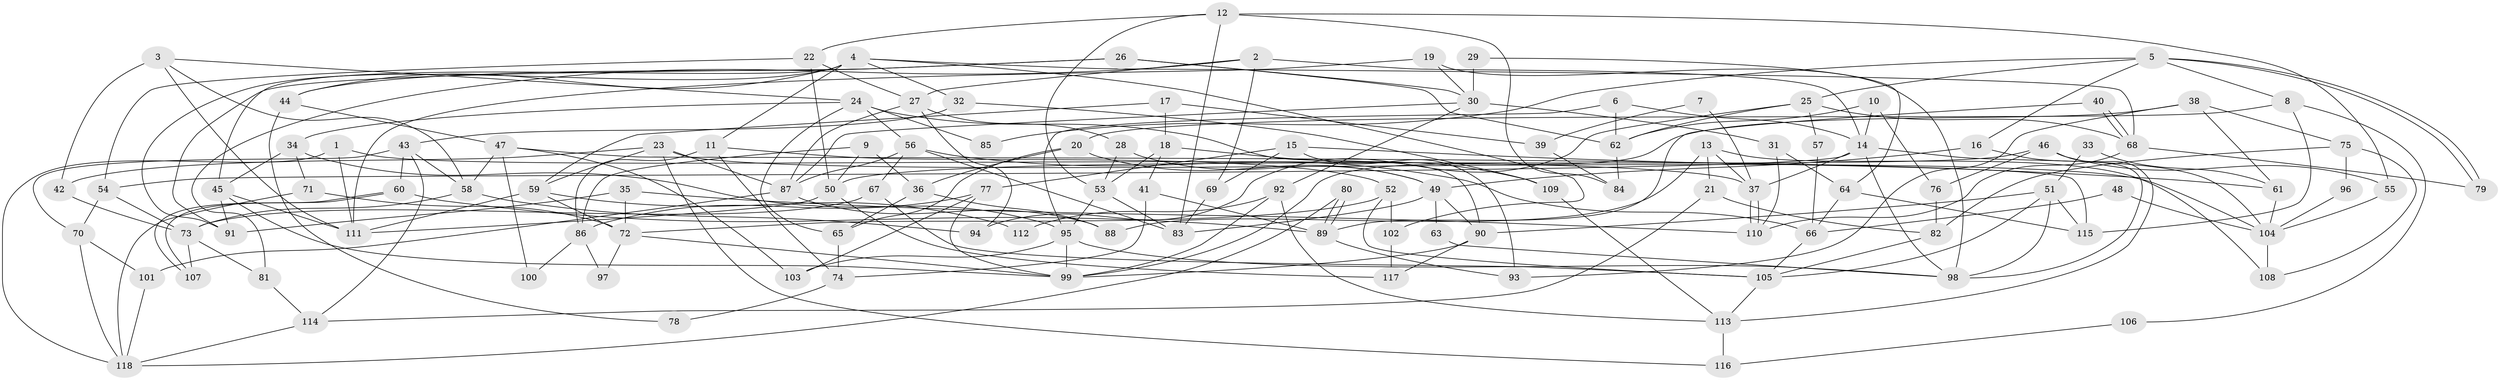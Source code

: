 // coarse degree distribution, {5: 0.25, 6: 0.125, 3: 0.10416666666666667, 13: 0.020833333333333332, 7: 0.16666666666666666, 4: 0.14583333333333334, 2: 0.020833333333333332, 12: 0.020833333333333332, 9: 0.08333333333333333, 8: 0.041666666666666664, 14: 0.020833333333333332}
// Generated by graph-tools (version 1.1) at 2025/37/03/04/25 23:37:05]
// undirected, 118 vertices, 236 edges
graph export_dot {
  node [color=gray90,style=filled];
  1;
  2;
  3;
  4;
  5;
  6;
  7;
  8;
  9;
  10;
  11;
  12;
  13;
  14;
  15;
  16;
  17;
  18;
  19;
  20;
  21;
  22;
  23;
  24;
  25;
  26;
  27;
  28;
  29;
  30;
  31;
  32;
  33;
  34;
  35;
  36;
  37;
  38;
  39;
  40;
  41;
  42;
  43;
  44;
  45;
  46;
  47;
  48;
  49;
  50;
  51;
  52;
  53;
  54;
  55;
  56;
  57;
  58;
  59;
  60;
  61;
  62;
  63;
  64;
  65;
  66;
  67;
  68;
  69;
  70;
  71;
  72;
  73;
  74;
  75;
  76;
  77;
  78;
  79;
  80;
  81;
  82;
  83;
  84;
  85;
  86;
  87;
  88;
  89;
  90;
  91;
  92;
  93;
  94;
  95;
  96;
  97;
  98;
  99;
  100;
  101;
  102;
  103;
  104;
  105;
  106;
  107;
  108;
  109;
  110;
  111;
  112;
  113;
  114;
  115;
  116;
  117;
  118;
  1 -- 37;
  1 -- 111;
  1 -- 118;
  2 -- 27;
  2 -- 14;
  2 -- 69;
  2 -- 81;
  3 -- 24;
  3 -- 58;
  3 -- 42;
  3 -- 111;
  4 -- 11;
  4 -- 68;
  4 -- 32;
  4 -- 44;
  4 -- 45;
  4 -- 91;
  4 -- 102;
  5 -- 16;
  5 -- 79;
  5 -- 79;
  5 -- 8;
  5 -- 25;
  5 -- 85;
  6 -- 95;
  6 -- 14;
  6 -- 62;
  7 -- 37;
  7 -- 39;
  8 -- 115;
  8 -- 20;
  8 -- 106;
  9 -- 36;
  9 -- 50;
  9 -- 86;
  10 -- 62;
  10 -- 14;
  10 -- 76;
  11 -- 52;
  11 -- 86;
  11 -- 74;
  12 -- 83;
  12 -- 55;
  12 -- 22;
  12 -- 53;
  12 -- 84;
  13 -- 108;
  13 -- 88;
  13 -- 21;
  13 -- 37;
  14 -- 37;
  14 -- 98;
  14 -- 54;
  14 -- 104;
  15 -- 93;
  15 -- 69;
  15 -- 61;
  15 -- 77;
  16 -- 98;
  16 -- 49;
  17 -- 18;
  17 -- 59;
  17 -- 39;
  18 -- 53;
  18 -- 41;
  18 -- 109;
  19 -- 111;
  19 -- 30;
  19 -- 98;
  20 -- 49;
  20 -- 36;
  20 -- 65;
  21 -- 82;
  21 -- 114;
  22 -- 54;
  22 -- 27;
  22 -- 50;
  23 -- 59;
  23 -- 42;
  23 -- 87;
  23 -- 104;
  23 -- 116;
  24 -- 90;
  24 -- 34;
  24 -- 56;
  24 -- 65;
  24 -- 85;
  25 -- 94;
  25 -- 57;
  25 -- 62;
  25 -- 68;
  26 -- 30;
  26 -- 62;
  26 -- 44;
  26 -- 91;
  27 -- 28;
  27 -- 87;
  27 -- 94;
  28 -- 53;
  28 -- 49;
  29 -- 30;
  29 -- 64;
  30 -- 31;
  30 -- 87;
  30 -- 92;
  31 -- 110;
  31 -- 64;
  32 -- 109;
  32 -- 43;
  33 -- 51;
  33 -- 61;
  34 -- 45;
  34 -- 95;
  34 -- 71;
  35 -- 110;
  35 -- 91;
  35 -- 72;
  36 -- 65;
  36 -- 88;
  37 -- 110;
  37 -- 110;
  38 -- 61;
  38 -- 99;
  38 -- 75;
  38 -- 93;
  39 -- 84;
  40 -- 68;
  40 -- 68;
  40 -- 89;
  41 -- 74;
  41 -- 89;
  42 -- 73;
  43 -- 70;
  43 -- 58;
  43 -- 60;
  43 -- 114;
  44 -- 47;
  44 -- 78;
  45 -- 91;
  45 -- 99;
  45 -- 111;
  46 -- 113;
  46 -- 50;
  46 -- 55;
  46 -- 76;
  47 -- 58;
  47 -- 100;
  47 -- 103;
  47 -- 115;
  48 -- 66;
  48 -- 104;
  49 -- 83;
  49 -- 90;
  49 -- 63;
  50 -- 111;
  50 -- 117;
  51 -- 90;
  51 -- 98;
  51 -- 105;
  51 -- 115;
  52 -- 105;
  52 -- 72;
  52 -- 102;
  53 -- 95;
  53 -- 83;
  54 -- 70;
  54 -- 73;
  55 -- 104;
  56 -- 87;
  56 -- 66;
  56 -- 67;
  56 -- 83;
  57 -- 66;
  58 -- 73;
  58 -- 94;
  59 -- 111;
  59 -- 72;
  59 -- 112;
  60 -- 107;
  60 -- 107;
  60 -- 89;
  61 -- 104;
  62 -- 84;
  63 -- 98;
  64 -- 115;
  64 -- 66;
  65 -- 74;
  66 -- 105;
  67 -- 73;
  67 -- 105;
  68 -- 79;
  68 -- 110;
  69 -- 83;
  70 -- 118;
  70 -- 101;
  71 -- 118;
  71 -- 72;
  72 -- 97;
  72 -- 99;
  73 -- 81;
  73 -- 107;
  74 -- 78;
  75 -- 82;
  75 -- 96;
  75 -- 108;
  76 -- 82;
  77 -- 99;
  77 -- 86;
  77 -- 103;
  80 -- 89;
  80 -- 89;
  80 -- 118;
  81 -- 114;
  82 -- 105;
  86 -- 97;
  86 -- 100;
  87 -- 88;
  87 -- 101;
  89 -- 93;
  90 -- 117;
  90 -- 99;
  92 -- 99;
  92 -- 112;
  92 -- 113;
  95 -- 103;
  95 -- 99;
  95 -- 98;
  96 -- 104;
  101 -- 118;
  102 -- 117;
  104 -- 108;
  105 -- 113;
  106 -- 116;
  109 -- 113;
  113 -- 116;
  114 -- 118;
}
